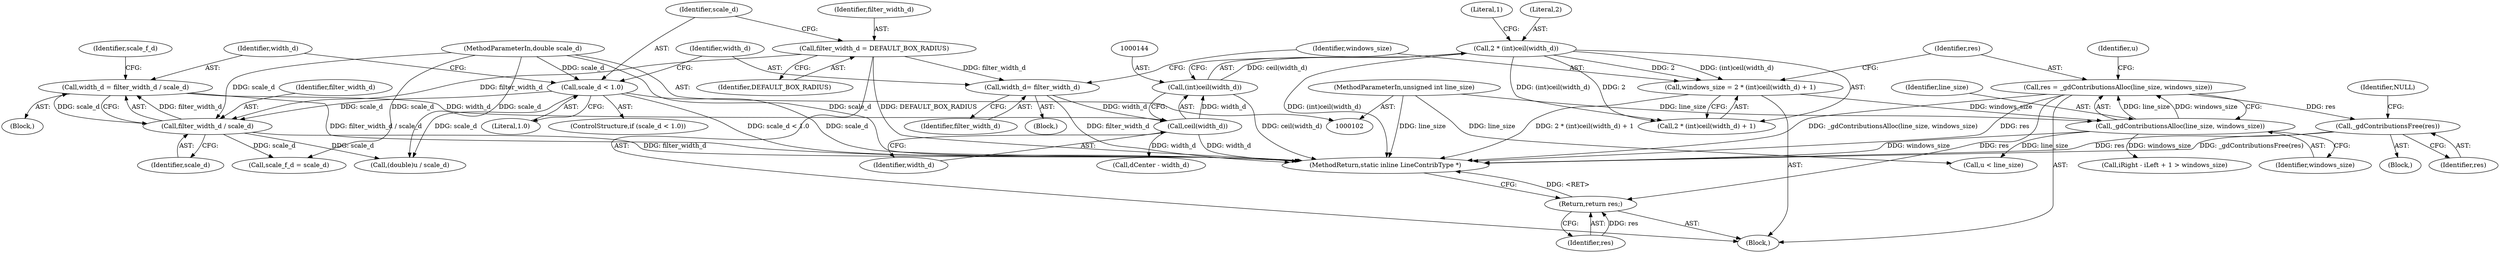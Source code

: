 digraph "0_libgd_7a1aac3343af85b4af4df5f8844946eaa27394ab?w=1@pointer" {
"1000148" [label="(Call,res = _gdContributionsAlloc(line_size, windows_size))"];
"1000150" [label="(Call,_gdContributionsAlloc(line_size, windows_size))"];
"1000103" [label="(MethodParameterIn,unsigned int line_size)"];
"1000138" [label="(Call,windows_size = 2 * (int)ceil(width_d) + 1)"];
"1000141" [label="(Call,2 * (int)ceil(width_d))"];
"1000143" [label="(Call,(int)ceil(width_d))"];
"1000145" [label="(Call,ceil(width_d))"];
"1000125" [label="(Call,width_d = filter_width_d / scale_d)"];
"1000127" [label="(Call,filter_width_d / scale_d)"];
"1000114" [label="(Call,filter_width_d = DEFAULT_BOX_RADIUS)"];
"1000121" [label="(Call,scale_d < 1.0)"];
"1000105" [label="(MethodParameterIn,double scale_d)"];
"1000135" [label="(Call,width_d= filter_width_d)"];
"1000285" [label="(Call,_gdContributionsFree(res))"];
"1000317" [label="(Return,return res;)"];
"1000116" [label="(Identifier,DEFAULT_BOX_RADIUS)"];
"1000143" [label="(Call,(int)ceil(width_d))"];
"1000288" [label="(Identifier,NULL)"];
"1000124" [label="(Block,)"];
"1000114" [label="(Call,filter_width_d = DEFAULT_BOX_RADIUS)"];
"1000128" [label="(Identifier,filter_width_d)"];
"1000137" [label="(Identifier,filter_width_d)"];
"1000285" [label="(Call,_gdContributionsFree(res))"];
"1000150" [label="(Call,_gdContributionsAlloc(line_size, windows_size))"];
"1000141" [label="(Call,2 * (int)ceil(width_d))"];
"1000134" [label="(Block,)"];
"1000123" [label="(Literal,1.0)"];
"1000203" [label="(Call,iRight - iLeft + 1 > windows_size)"];
"1000286" [label="(Identifier,res)"];
"1000155" [label="(Identifier,u)"];
"1000152" [label="(Identifier,windows_size)"];
"1000125" [label="(Call,width_d = filter_width_d / scale_d)"];
"1000166" [label="(Call,(double)u / scale_d)"];
"1000115" [label="(Identifier,filter_width_d)"];
"1000140" [label="(Call,2 * (int)ceil(width_d) + 1)"];
"1000142" [label="(Literal,2)"];
"1000105" [label="(MethodParameterIn,double scale_d)"];
"1000120" [label="(ControlStructure,if (scale_d < 1.0))"];
"1000145" [label="(Call,ceil(width_d))"];
"1000129" [label="(Identifier,scale_d)"];
"1000138" [label="(Call,windows_size = 2 * (int)ceil(width_d) + 1)"];
"1000157" [label="(Call,u < line_size)"];
"1000127" [label="(Call,filter_width_d / scale_d)"];
"1000126" [label="(Identifier,width_d)"];
"1000130" [label="(Call,scale_f_d = scale_d)"];
"1000318" [label="(Identifier,res)"];
"1000107" [label="(Block,)"];
"1000135" [label="(Call,width_d= filter_width_d)"];
"1000103" [label="(MethodParameterIn,unsigned int line_size)"];
"1000146" [label="(Identifier,width_d)"];
"1000121" [label="(Call,scale_d < 1.0)"];
"1000139" [label="(Identifier,windows_size)"];
"1000284" [label="(Block,)"];
"1000319" [label="(MethodReturn,static inline LineContribType *)"];
"1000148" [label="(Call,res = _gdContributionsAlloc(line_size, windows_size))"];
"1000149" [label="(Identifier,res)"];
"1000122" [label="(Identifier,scale_d)"];
"1000317" [label="(Return,return res;)"];
"1000147" [label="(Literal,1)"];
"1000179" [label="(Call,dCenter - width_d)"];
"1000131" [label="(Identifier,scale_f_d)"];
"1000151" [label="(Identifier,line_size)"];
"1000136" [label="(Identifier,width_d)"];
"1000148" -> "1000107"  [label="AST: "];
"1000148" -> "1000150"  [label="CFG: "];
"1000149" -> "1000148"  [label="AST: "];
"1000150" -> "1000148"  [label="AST: "];
"1000155" -> "1000148"  [label="CFG: "];
"1000148" -> "1000319"  [label="DDG: res"];
"1000148" -> "1000319"  [label="DDG: _gdContributionsAlloc(line_size, windows_size)"];
"1000150" -> "1000148"  [label="DDG: line_size"];
"1000150" -> "1000148"  [label="DDG: windows_size"];
"1000148" -> "1000285"  [label="DDG: res"];
"1000148" -> "1000317"  [label="DDG: res"];
"1000150" -> "1000152"  [label="CFG: "];
"1000151" -> "1000150"  [label="AST: "];
"1000152" -> "1000150"  [label="AST: "];
"1000150" -> "1000319"  [label="DDG: windows_size"];
"1000103" -> "1000150"  [label="DDG: line_size"];
"1000138" -> "1000150"  [label="DDG: windows_size"];
"1000150" -> "1000157"  [label="DDG: line_size"];
"1000150" -> "1000203"  [label="DDG: windows_size"];
"1000103" -> "1000102"  [label="AST: "];
"1000103" -> "1000319"  [label="DDG: line_size"];
"1000103" -> "1000157"  [label="DDG: line_size"];
"1000138" -> "1000107"  [label="AST: "];
"1000138" -> "1000140"  [label="CFG: "];
"1000139" -> "1000138"  [label="AST: "];
"1000140" -> "1000138"  [label="AST: "];
"1000149" -> "1000138"  [label="CFG: "];
"1000138" -> "1000319"  [label="DDG: 2 * (int)ceil(width_d) + 1"];
"1000141" -> "1000138"  [label="DDG: 2"];
"1000141" -> "1000138"  [label="DDG: (int)ceil(width_d)"];
"1000141" -> "1000140"  [label="AST: "];
"1000141" -> "1000143"  [label="CFG: "];
"1000142" -> "1000141"  [label="AST: "];
"1000143" -> "1000141"  [label="AST: "];
"1000147" -> "1000141"  [label="CFG: "];
"1000141" -> "1000319"  [label="DDG: (int)ceil(width_d)"];
"1000141" -> "1000140"  [label="DDG: 2"];
"1000141" -> "1000140"  [label="DDG: (int)ceil(width_d)"];
"1000143" -> "1000141"  [label="DDG: ceil(width_d)"];
"1000143" -> "1000145"  [label="CFG: "];
"1000144" -> "1000143"  [label="AST: "];
"1000145" -> "1000143"  [label="AST: "];
"1000143" -> "1000319"  [label="DDG: ceil(width_d)"];
"1000145" -> "1000143"  [label="DDG: width_d"];
"1000145" -> "1000146"  [label="CFG: "];
"1000146" -> "1000145"  [label="AST: "];
"1000145" -> "1000319"  [label="DDG: width_d"];
"1000125" -> "1000145"  [label="DDG: width_d"];
"1000135" -> "1000145"  [label="DDG: width_d"];
"1000145" -> "1000179"  [label="DDG: width_d"];
"1000125" -> "1000124"  [label="AST: "];
"1000125" -> "1000127"  [label="CFG: "];
"1000126" -> "1000125"  [label="AST: "];
"1000127" -> "1000125"  [label="AST: "];
"1000131" -> "1000125"  [label="CFG: "];
"1000125" -> "1000319"  [label="DDG: filter_width_d / scale_d"];
"1000127" -> "1000125"  [label="DDG: filter_width_d"];
"1000127" -> "1000125"  [label="DDG: scale_d"];
"1000127" -> "1000129"  [label="CFG: "];
"1000128" -> "1000127"  [label="AST: "];
"1000129" -> "1000127"  [label="AST: "];
"1000127" -> "1000319"  [label="DDG: filter_width_d"];
"1000114" -> "1000127"  [label="DDG: filter_width_d"];
"1000121" -> "1000127"  [label="DDG: scale_d"];
"1000105" -> "1000127"  [label="DDG: scale_d"];
"1000127" -> "1000130"  [label="DDG: scale_d"];
"1000127" -> "1000166"  [label="DDG: scale_d"];
"1000114" -> "1000107"  [label="AST: "];
"1000114" -> "1000116"  [label="CFG: "];
"1000115" -> "1000114"  [label="AST: "];
"1000116" -> "1000114"  [label="AST: "];
"1000122" -> "1000114"  [label="CFG: "];
"1000114" -> "1000319"  [label="DDG: DEFAULT_BOX_RADIUS"];
"1000114" -> "1000135"  [label="DDG: filter_width_d"];
"1000121" -> "1000120"  [label="AST: "];
"1000121" -> "1000123"  [label="CFG: "];
"1000122" -> "1000121"  [label="AST: "];
"1000123" -> "1000121"  [label="AST: "];
"1000126" -> "1000121"  [label="CFG: "];
"1000136" -> "1000121"  [label="CFG: "];
"1000121" -> "1000319"  [label="DDG: scale_d < 1.0"];
"1000121" -> "1000319"  [label="DDG: scale_d"];
"1000105" -> "1000121"  [label="DDG: scale_d"];
"1000121" -> "1000166"  [label="DDG: scale_d"];
"1000105" -> "1000102"  [label="AST: "];
"1000105" -> "1000319"  [label="DDG: scale_d"];
"1000105" -> "1000130"  [label="DDG: scale_d"];
"1000105" -> "1000166"  [label="DDG: scale_d"];
"1000135" -> "1000134"  [label="AST: "];
"1000135" -> "1000137"  [label="CFG: "];
"1000136" -> "1000135"  [label="AST: "];
"1000137" -> "1000135"  [label="AST: "];
"1000139" -> "1000135"  [label="CFG: "];
"1000135" -> "1000319"  [label="DDG: filter_width_d"];
"1000285" -> "1000284"  [label="AST: "];
"1000285" -> "1000286"  [label="CFG: "];
"1000286" -> "1000285"  [label="AST: "];
"1000288" -> "1000285"  [label="CFG: "];
"1000285" -> "1000319"  [label="DDG: res"];
"1000285" -> "1000319"  [label="DDG: _gdContributionsFree(res)"];
"1000317" -> "1000107"  [label="AST: "];
"1000317" -> "1000318"  [label="CFG: "];
"1000318" -> "1000317"  [label="AST: "];
"1000319" -> "1000317"  [label="CFG: "];
"1000317" -> "1000319"  [label="DDG: <RET>"];
"1000318" -> "1000317"  [label="DDG: res"];
}

